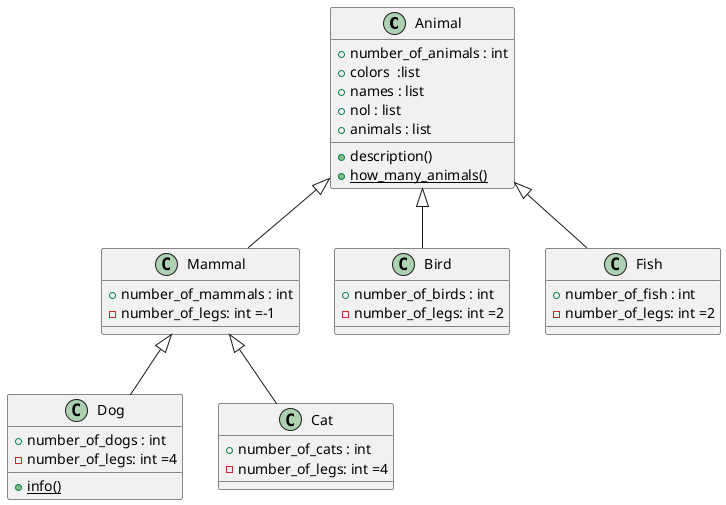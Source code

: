 @startuml
class Animal {
    + number_of_animals : int
    + colors  :list
    + names : list
    + nol : list
    + animals : list
    + description()
    + <u>how_many_animals()</u>
}

class Mammal{
    + number_of_mammals : int
    - number_of_legs: int =-1
}
class Bird {
    + number_of_birds : int
    - number_of_legs: int =2
}

class Fish {
    + number_of_fish : int
    - number_of_legs: int =2
}
class Dog{
    + number_of_dogs : int
    - number_of_legs: int =4
    + <u>info()</u>
}
class Cat{
    + number_of_cats : int
    - number_of_legs: int =4
}
Animal <|-- Mammal
Animal <|-- Fish
Animal <|-- Bird
Mammal <|-- Cat
Mammal <|-- Dog
@enduml